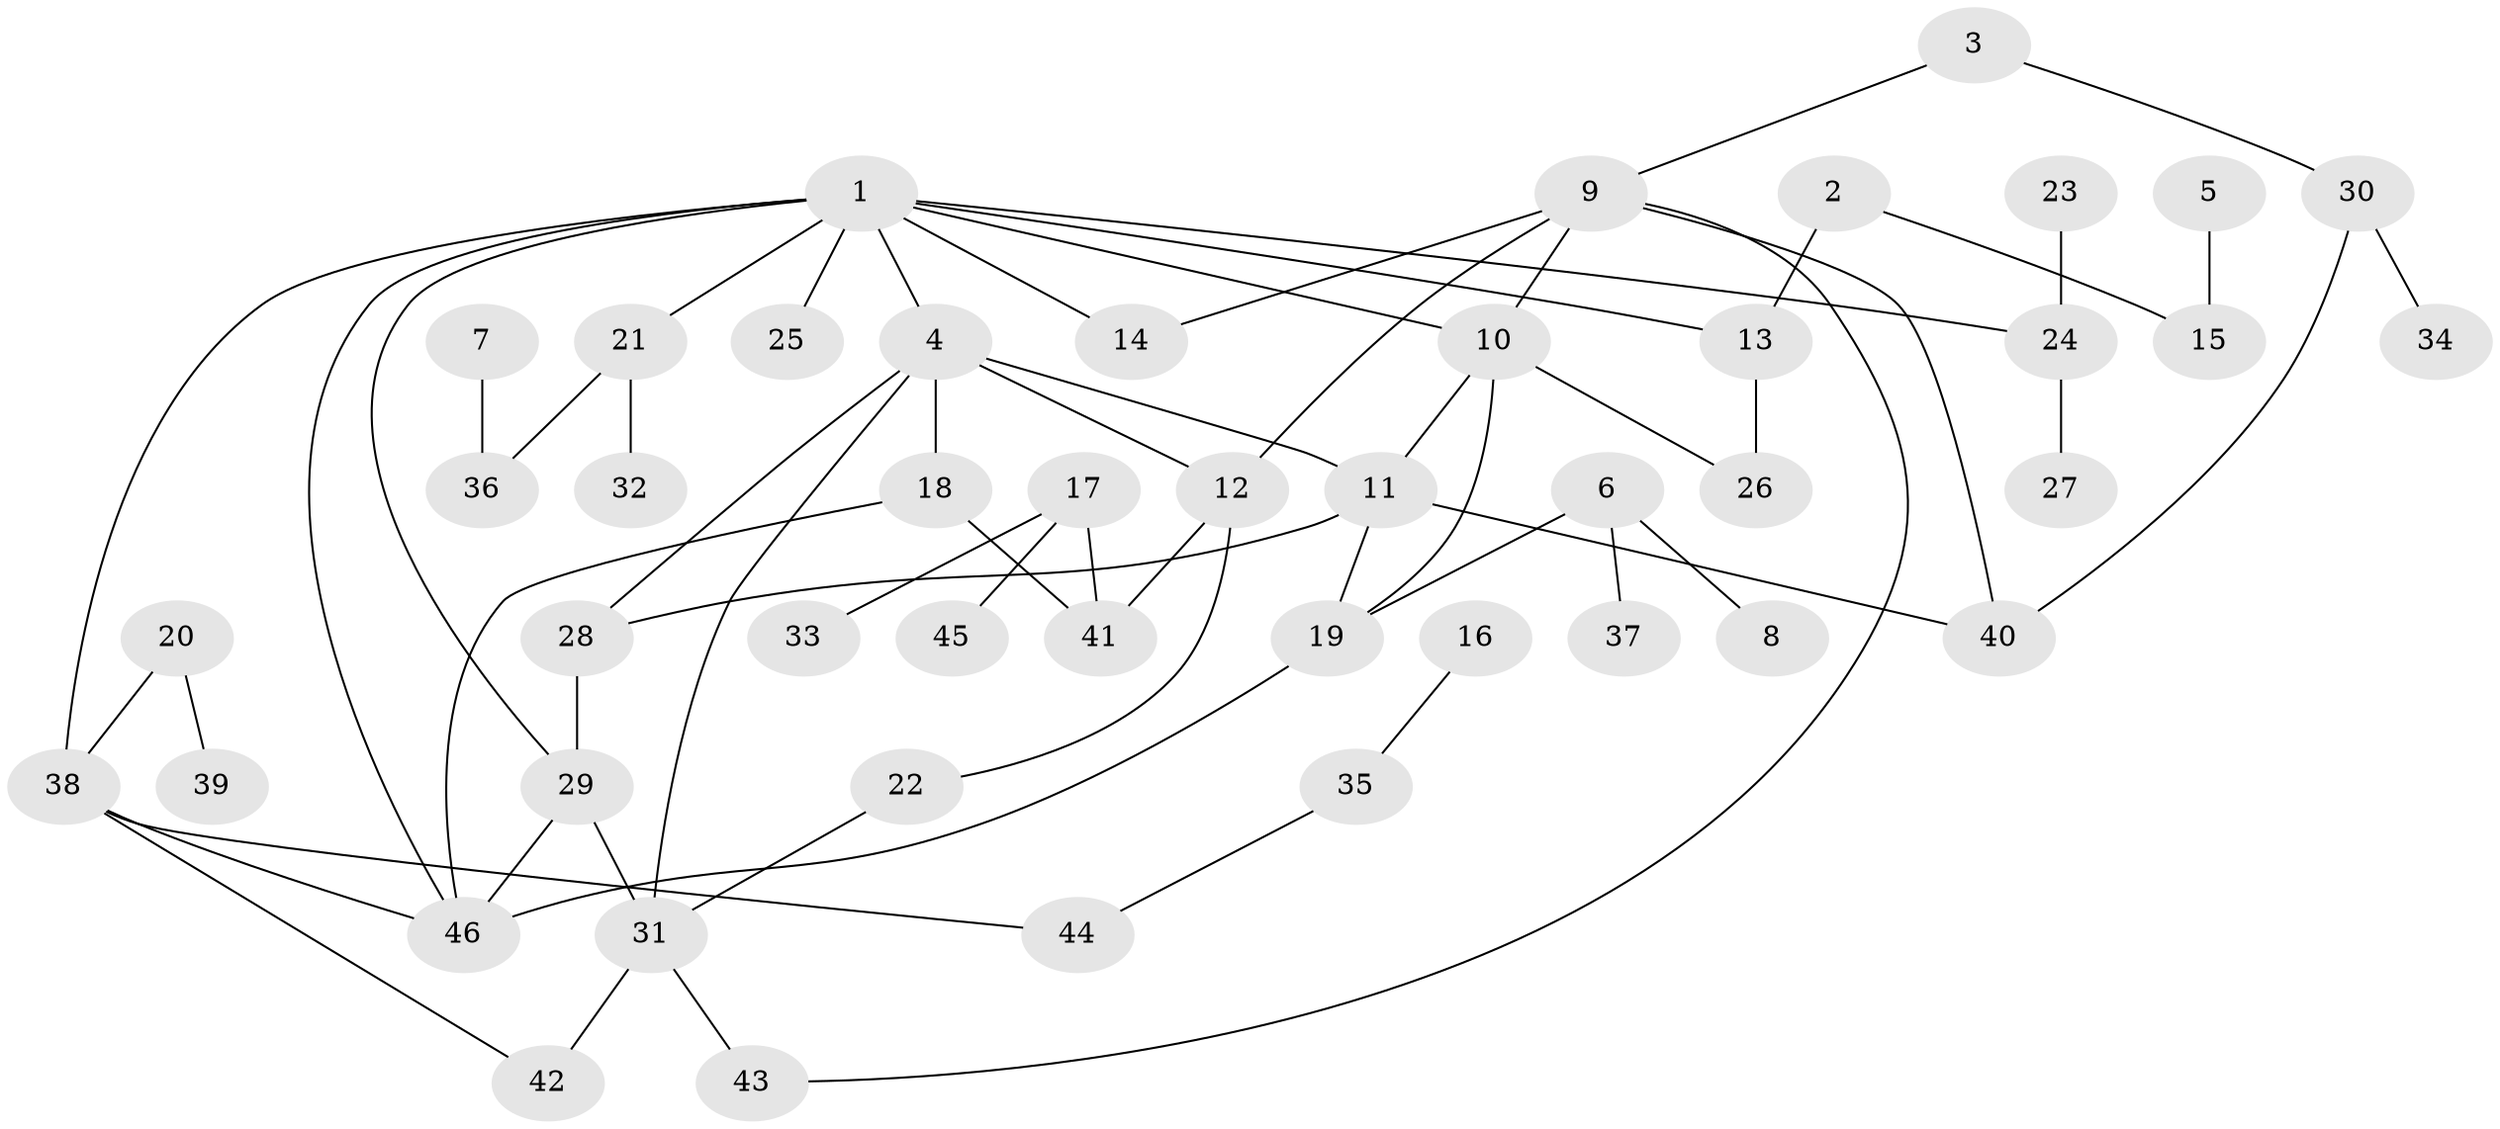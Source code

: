 // original degree distribution, {4: 0.13186813186813187, 7: 0.02197802197802198, 5: 0.04395604395604396, 6: 0.01098901098901099, 3: 0.21978021978021978, 2: 0.21978021978021978, 1: 0.3516483516483517}
// Generated by graph-tools (version 1.1) at 2025/00/03/09/25 03:00:56]
// undirected, 46 vertices, 63 edges
graph export_dot {
graph [start="1"]
  node [color=gray90,style=filled];
  1;
  2;
  3;
  4;
  5;
  6;
  7;
  8;
  9;
  10;
  11;
  12;
  13;
  14;
  15;
  16;
  17;
  18;
  19;
  20;
  21;
  22;
  23;
  24;
  25;
  26;
  27;
  28;
  29;
  30;
  31;
  32;
  33;
  34;
  35;
  36;
  37;
  38;
  39;
  40;
  41;
  42;
  43;
  44;
  45;
  46;
  1 -- 4 [weight=1.0];
  1 -- 10 [weight=1.0];
  1 -- 13 [weight=1.0];
  1 -- 14 [weight=1.0];
  1 -- 21 [weight=1.0];
  1 -- 24 [weight=1.0];
  1 -- 25 [weight=1.0];
  1 -- 29 [weight=1.0];
  1 -- 38 [weight=1.0];
  1 -- 46 [weight=1.0];
  2 -- 13 [weight=1.0];
  2 -- 15 [weight=1.0];
  3 -- 9 [weight=1.0];
  3 -- 30 [weight=1.0];
  4 -- 11 [weight=1.0];
  4 -- 12 [weight=1.0];
  4 -- 18 [weight=1.0];
  4 -- 28 [weight=1.0];
  4 -- 31 [weight=1.0];
  5 -- 15 [weight=1.0];
  6 -- 8 [weight=1.0];
  6 -- 19 [weight=1.0];
  6 -- 37 [weight=1.0];
  7 -- 36 [weight=1.0];
  9 -- 10 [weight=1.0];
  9 -- 12 [weight=1.0];
  9 -- 14 [weight=1.0];
  9 -- 40 [weight=1.0];
  9 -- 43 [weight=1.0];
  10 -- 11 [weight=1.0];
  10 -- 19 [weight=1.0];
  10 -- 26 [weight=1.0];
  11 -- 19 [weight=1.0];
  11 -- 28 [weight=1.0];
  11 -- 40 [weight=1.0];
  12 -- 22 [weight=1.0];
  12 -- 41 [weight=1.0];
  13 -- 26 [weight=1.0];
  16 -- 35 [weight=1.0];
  17 -- 33 [weight=1.0];
  17 -- 41 [weight=1.0];
  17 -- 45 [weight=1.0];
  18 -- 41 [weight=1.0];
  18 -- 46 [weight=1.0];
  19 -- 46 [weight=1.0];
  20 -- 38 [weight=1.0];
  20 -- 39 [weight=1.0];
  21 -- 32 [weight=1.0];
  21 -- 36 [weight=1.0];
  22 -- 31 [weight=1.0];
  23 -- 24 [weight=1.0];
  24 -- 27 [weight=1.0];
  28 -- 29 [weight=1.0];
  29 -- 31 [weight=2.0];
  29 -- 46 [weight=1.0];
  30 -- 34 [weight=1.0];
  30 -- 40 [weight=1.0];
  31 -- 42 [weight=1.0];
  31 -- 43 [weight=1.0];
  35 -- 44 [weight=1.0];
  38 -- 42 [weight=1.0];
  38 -- 44 [weight=1.0];
  38 -- 46 [weight=1.0];
}
